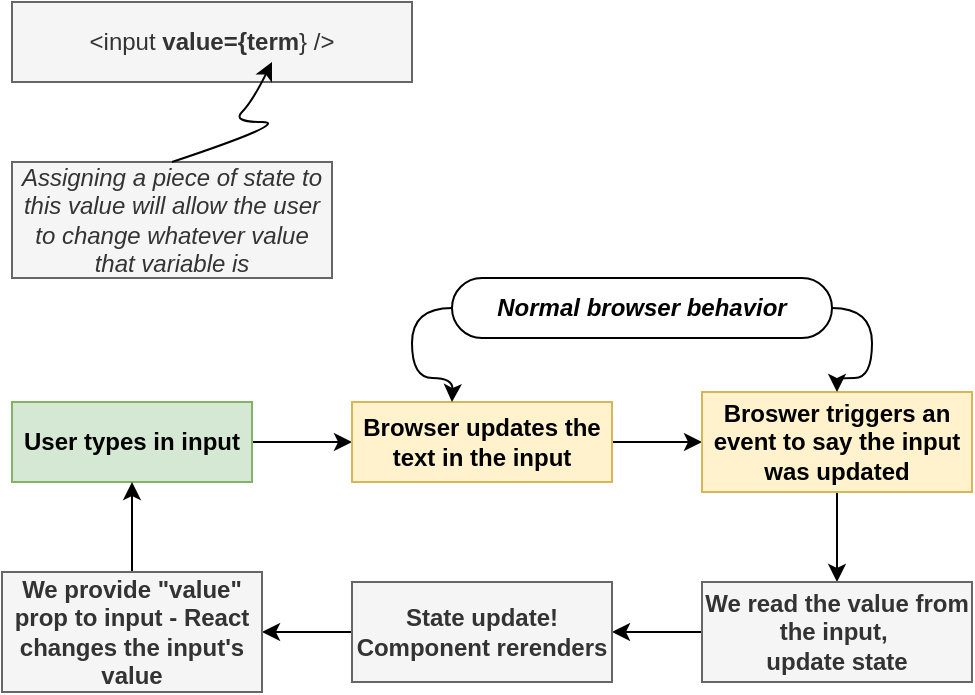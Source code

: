 <mxfile version="20.2.3" type="device"><diagram id="rerZ31rVaru3tyRDGOba" name="Page-1"><mxGraphModel dx="882" dy="802" grid="1" gridSize="10" guides="1" tooltips="1" connect="1" arrows="1" fold="1" page="1" pageScale="1" pageWidth="850" pageHeight="1100" math="0" shadow="0"><root><mxCell id="0"/><mxCell id="1" parent="0"/><mxCell id="LNbRKD6uKo_Ui9OFABe9-5" style="edgeStyle=orthogonalEdgeStyle;rounded=0;orthogonalLoop=1;jettySize=auto;html=1;exitX=1;exitY=0.5;exitDx=0;exitDy=0;entryX=0;entryY=0.5;entryDx=0;entryDy=0;" edge="1" parent="1" source="LNbRKD6uKo_Ui9OFABe9-1" target="LNbRKD6uKo_Ui9OFABe9-3"><mxGeometry relative="1" as="geometry"/></mxCell><mxCell id="LNbRKD6uKo_Ui9OFABe9-1" value="&lt;b&gt;User types in input&lt;/b&gt;" style="rounded=0;whiteSpace=wrap;html=1;fillColor=#d5e8d4;strokeColor=#82b366;" vertex="1" parent="1"><mxGeometry x="80" y="220" width="120" height="40" as="geometry"/></mxCell><mxCell id="LNbRKD6uKo_Ui9OFABe9-12" style="edgeStyle=orthogonalEdgeStyle;rounded=0;orthogonalLoop=1;jettySize=auto;html=1;entryX=0;entryY=0.5;entryDx=0;entryDy=0;" edge="1" parent="1" source="LNbRKD6uKo_Ui9OFABe9-3" target="LNbRKD6uKo_Ui9OFABe9-6"><mxGeometry relative="1" as="geometry"/></mxCell><mxCell id="LNbRKD6uKo_Ui9OFABe9-3" value="&lt;b&gt;Browser updates the&lt;br&gt;text in the input&lt;br&gt;&lt;/b&gt;" style="rounded=0;whiteSpace=wrap;html=1;fillColor=#fff2cc;strokeColor=#d6b656;" vertex="1" parent="1"><mxGeometry x="250" y="220" width="130" height="40" as="geometry"/></mxCell><mxCell id="LNbRKD6uKo_Ui9OFABe9-20" style="edgeStyle=orthogonalEdgeStyle;rounded=0;orthogonalLoop=1;jettySize=auto;html=1;exitX=0.5;exitY=1;exitDx=0;exitDy=0;entryX=0.5;entryY=0;entryDx=0;entryDy=0;" edge="1" parent="1" source="LNbRKD6uKo_Ui9OFABe9-6" target="LNbRKD6uKo_Ui9OFABe9-14"><mxGeometry relative="1" as="geometry"/></mxCell><mxCell id="LNbRKD6uKo_Ui9OFABe9-6" value="&lt;b&gt;Broswer triggers an event to say the input was updated&lt;/b&gt;" style="rounded=0;whiteSpace=wrap;html=1;fillColor=#fff2cc;strokeColor=#d6b656;" vertex="1" parent="1"><mxGeometry x="425" y="215" width="135" height="50" as="geometry"/></mxCell><mxCell id="LNbRKD6uKo_Ui9OFABe9-7" style="edgeStyle=orthogonalEdgeStyle;rounded=0;orthogonalLoop=1;jettySize=auto;html=1;exitX=0.5;exitY=1;exitDx=0;exitDy=0;" edge="1" parent="1" source="LNbRKD6uKo_Ui9OFABe9-6" target="LNbRKD6uKo_Ui9OFABe9-6"><mxGeometry relative="1" as="geometry"/></mxCell><mxCell id="LNbRKD6uKo_Ui9OFABe9-8" style="edgeStyle=orthogonalEdgeStyle;rounded=0;orthogonalLoop=1;jettySize=auto;html=1;exitX=0.5;exitY=1;exitDx=0;exitDy=0;" edge="1" parent="1" source="LNbRKD6uKo_Ui9OFABe9-6" target="LNbRKD6uKo_Ui9OFABe9-6"><mxGeometry relative="1" as="geometry"/></mxCell><mxCell id="LNbRKD6uKo_Ui9OFABe9-16" style="edgeStyle=orthogonalEdgeStyle;rounded=0;orthogonalLoop=1;jettySize=auto;html=1;exitX=0;exitY=0.5;exitDx=0;exitDy=0;entryX=1;entryY=0.5;entryDx=0;entryDy=0;" edge="1" parent="1" source="LNbRKD6uKo_Ui9OFABe9-14" target="LNbRKD6uKo_Ui9OFABe9-15"><mxGeometry relative="1" as="geometry"/></mxCell><mxCell id="LNbRKD6uKo_Ui9OFABe9-14" value="&lt;b&gt;We read the value from the input,&amp;nbsp;&lt;br&gt;update state&lt;br&gt;&lt;/b&gt;" style="rounded=0;whiteSpace=wrap;html=1;fillColor=#f5f5f5;fontColor=#333333;strokeColor=#666666;" vertex="1" parent="1"><mxGeometry x="425" y="310" width="135" height="50" as="geometry"/></mxCell><mxCell id="LNbRKD6uKo_Ui9OFABe9-18" style="edgeStyle=orthogonalEdgeStyle;rounded=0;orthogonalLoop=1;jettySize=auto;html=1;exitX=0;exitY=0.5;exitDx=0;exitDy=0;entryX=1;entryY=0.5;entryDx=0;entryDy=0;" edge="1" parent="1" source="LNbRKD6uKo_Ui9OFABe9-15" target="LNbRKD6uKo_Ui9OFABe9-17"><mxGeometry relative="1" as="geometry"/></mxCell><mxCell id="LNbRKD6uKo_Ui9OFABe9-15" value="&lt;b&gt;State update!&lt;br&gt;Component rerenders&lt;br&gt;&lt;/b&gt;" style="rounded=0;whiteSpace=wrap;html=1;fillColor=#f5f5f5;fontColor=#333333;strokeColor=#666666;" vertex="1" parent="1"><mxGeometry x="250" y="310" width="130" height="50" as="geometry"/></mxCell><mxCell id="LNbRKD6uKo_Ui9OFABe9-19" style="edgeStyle=orthogonalEdgeStyle;rounded=0;orthogonalLoop=1;jettySize=auto;html=1;exitX=0.5;exitY=0;exitDx=0;exitDy=0;entryX=0.5;entryY=1;entryDx=0;entryDy=0;" edge="1" parent="1" source="LNbRKD6uKo_Ui9OFABe9-17" target="LNbRKD6uKo_Ui9OFABe9-1"><mxGeometry relative="1" as="geometry"/></mxCell><mxCell id="LNbRKD6uKo_Ui9OFABe9-17" value="&lt;b&gt;We provide &quot;value&quot; prop to input - React&lt;br&gt;changes the input's value&lt;br&gt;&lt;/b&gt;" style="rounded=0;whiteSpace=wrap;html=1;fillColor=#f5f5f5;fontColor=#333333;strokeColor=#666666;" vertex="1" parent="1"><mxGeometry x="75" y="305" width="130" height="60" as="geometry"/></mxCell><mxCell id="LNbRKD6uKo_Ui9OFABe9-26" style="edgeStyle=orthogonalEdgeStyle;orthogonalLoop=1;jettySize=auto;html=1;exitX=1;exitY=0.5;exitDx=0;exitDy=0;entryX=0.5;entryY=0;entryDx=0;entryDy=0;curved=1;" edge="1" parent="1" source="LNbRKD6uKo_Ui9OFABe9-23" target="LNbRKD6uKo_Ui9OFABe9-6"><mxGeometry relative="1" as="geometry"/></mxCell><mxCell id="LNbRKD6uKo_Ui9OFABe9-28" style="edgeStyle=orthogonalEdgeStyle;curved=1;orthogonalLoop=1;jettySize=auto;html=1;exitX=0;exitY=0.5;exitDx=0;exitDy=0;" edge="1" parent="1" source="LNbRKD6uKo_Ui9OFABe9-23"><mxGeometry relative="1" as="geometry"><mxPoint x="300" y="220" as="targetPoint"/></mxGeometry></mxCell><mxCell id="LNbRKD6uKo_Ui9OFABe9-23" value="&lt;i&gt;&lt;b&gt;Normal browser behavior&lt;/b&gt;&lt;/i&gt;" style="whiteSpace=wrap;html=1;rounded=1;arcSize=50;align=center;verticalAlign=middle;strokeWidth=1;autosize=1;spacing=4;treeFolding=1;treeMoving=1;newEdgeStyle={&quot;edgeStyle&quot;:&quot;entityRelationEdgeStyle&quot;,&quot;startArrow&quot;:&quot;none&quot;,&quot;endArrow&quot;:&quot;none&quot;,&quot;segment&quot;:10,&quot;curved&quot;:1};" vertex="1" parent="1"><mxGeometry x="300" y="158" width="190" height="30" as="geometry"/></mxCell><mxCell id="LNbRKD6uKo_Ui9OFABe9-30" value="&amp;lt;input &lt;b&gt;value={term&lt;/b&gt;} /&amp;gt;" style="rounded=0;whiteSpace=wrap;html=1;fillColor=#f5f5f5;strokeColor=#666666;fontColor=#333333;" vertex="1" parent="1"><mxGeometry x="80" y="20" width="200" height="40" as="geometry"/></mxCell><mxCell id="LNbRKD6uKo_Ui9OFABe9-31" value="&lt;i&gt;Assigning a piece of state to this value will allow the user to change whatever value that variable is&lt;/i&gt;" style="rounded=0;whiteSpace=wrap;html=1;fillColor=#f5f5f5;fontColor=#333333;strokeColor=#666666;" vertex="1" parent="1"><mxGeometry x="80" y="100" width="160" height="58" as="geometry"/></mxCell><mxCell id="LNbRKD6uKo_Ui9OFABe9-33" value="" style="curved=1;endArrow=classic;html=1;entryX=0.65;entryY=0.75;entryDx=0;entryDy=0;entryPerimeter=0;exitX=0.5;exitY=0;exitDx=0;exitDy=0;" edge="1" parent="1" source="LNbRKD6uKo_Ui9OFABe9-31" target="LNbRKD6uKo_Ui9OFABe9-30"><mxGeometry width="50" height="50" relative="1" as="geometry"><mxPoint x="190" y="80" as="sourcePoint"/><mxPoint x="220" y="70" as="targetPoint"/><Array as="points"><mxPoint x="220" y="80"/><mxPoint x="190" y="80"/><mxPoint x="200" y="70"/></Array></mxGeometry></mxCell></root></mxGraphModel></diagram></mxfile>